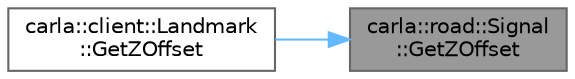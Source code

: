 digraph "carla::road::Signal::GetZOffset"
{
 // INTERACTIVE_SVG=YES
 // LATEX_PDF_SIZE
  bgcolor="transparent";
  edge [fontname=Helvetica,fontsize=10,labelfontname=Helvetica,labelfontsize=10];
  node [fontname=Helvetica,fontsize=10,shape=box,height=0.2,width=0.4];
  rankdir="RL";
  Node1 [id="Node000001",label="carla::road::Signal\l::GetZOffset",height=0.2,width=0.4,color="gray40", fillcolor="grey60", style="filled", fontcolor="black",tooltip=" "];
  Node1 -> Node2 [id="edge1_Node000001_Node000002",dir="back",color="steelblue1",style="solid",tooltip=" "];
  Node2 [id="Node000002",label="carla::client::Landmark\l::GetZOffset",height=0.2,width=0.4,color="grey40", fillcolor="white", style="filled",URL="$d3/dc1/classcarla_1_1client_1_1Landmark.html#a1b9e02d1e1d884b7017c3ce1ea4da48b",tooltip=" "];
}
